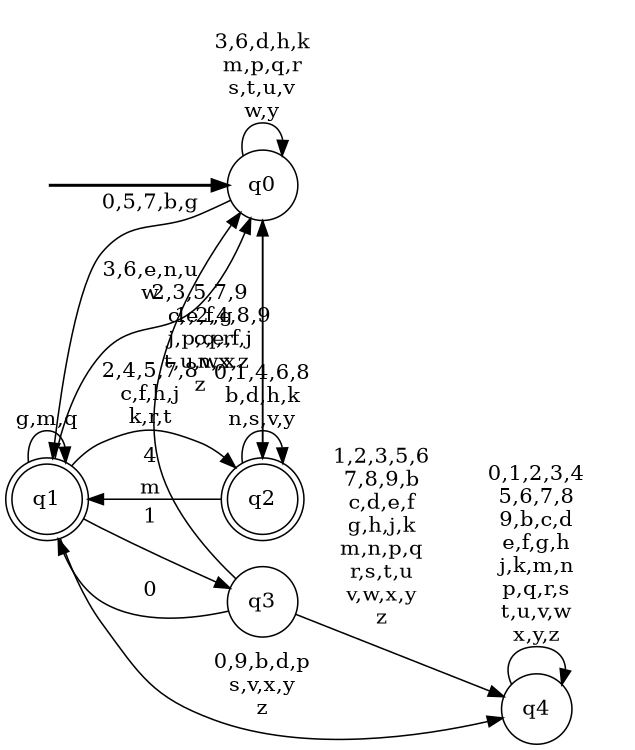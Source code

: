digraph BlueStar {
__start0 [style = invis, shape = none, label = "", width = 0, height = 0];

rankdir=LR;
size="8,5";

s0 [style="filled", color="black", fillcolor="white" shape="circle", label="q0"];
s1 [style="rounded,filled", color="black", fillcolor="white" shape="doublecircle", label="q1"];
s2 [style="rounded,filled", color="black", fillcolor="white" shape="doublecircle", label="q2"];
s3 [style="filled", color="black", fillcolor="white" shape="circle", label="q3"];
s4 [style="filled", color="black", fillcolor="white" shape="circle", label="q4"];
subgraph cluster_main { 
	graph [pad=".75", ranksep="0.15", nodesep="0.15"];
	 style=invis; 
	__start0 -> s0 [penwidth=2];
}
s0 -> s0 [label="3,6,d,h,k\nm,p,q,r\ns,t,u,v\nw,y"];
s0 -> s1 [label="0,5,7,b,g"];
s0 -> s2 [label="1,2,4,8,9\nc,e,f,j\nn,x,z"];
s1 -> s0 [label="3,6,e,n,u\nw"];
s1 -> s1 [label="g,m,q"];
s1 -> s2 [label="2,4,5,7,8\nc,f,h,j\nk,r,t"];
s1 -> s3 [label="1"];
s1 -> s4 [label="0,9,b,d,p\ns,v,x,y\nz"];
s2 -> s0 [label="2,3,5,7,9\nc,e,f,g\nj,p,q,r\nt,u,w,x\nz"];
s2 -> s1 [label="m"];
s2 -> s2 [label="0,1,4,6,8\nb,d,h,k\nn,s,v,y"];
s3 -> s0 [label="4"];
s3 -> s1 [label="0"];
s3 -> s4 [label="1,2,3,5,6\n7,8,9,b\nc,d,e,f\ng,h,j,k\nm,n,p,q\nr,s,t,u\nv,w,x,y\nz"];
s4 -> s4 [label="0,1,2,3,4\n5,6,7,8\n9,b,c,d\ne,f,g,h\nj,k,m,n\np,q,r,s\nt,u,v,w\nx,y,z"];

}